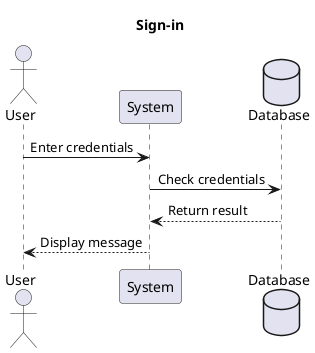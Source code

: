 @startuml
title Sign-in 

actor User
participant System
Database Database

User -> System : Enter credentials
System -> Database : Check credentials
Database --> System : Return result
System --> User : Display message

@enduml
